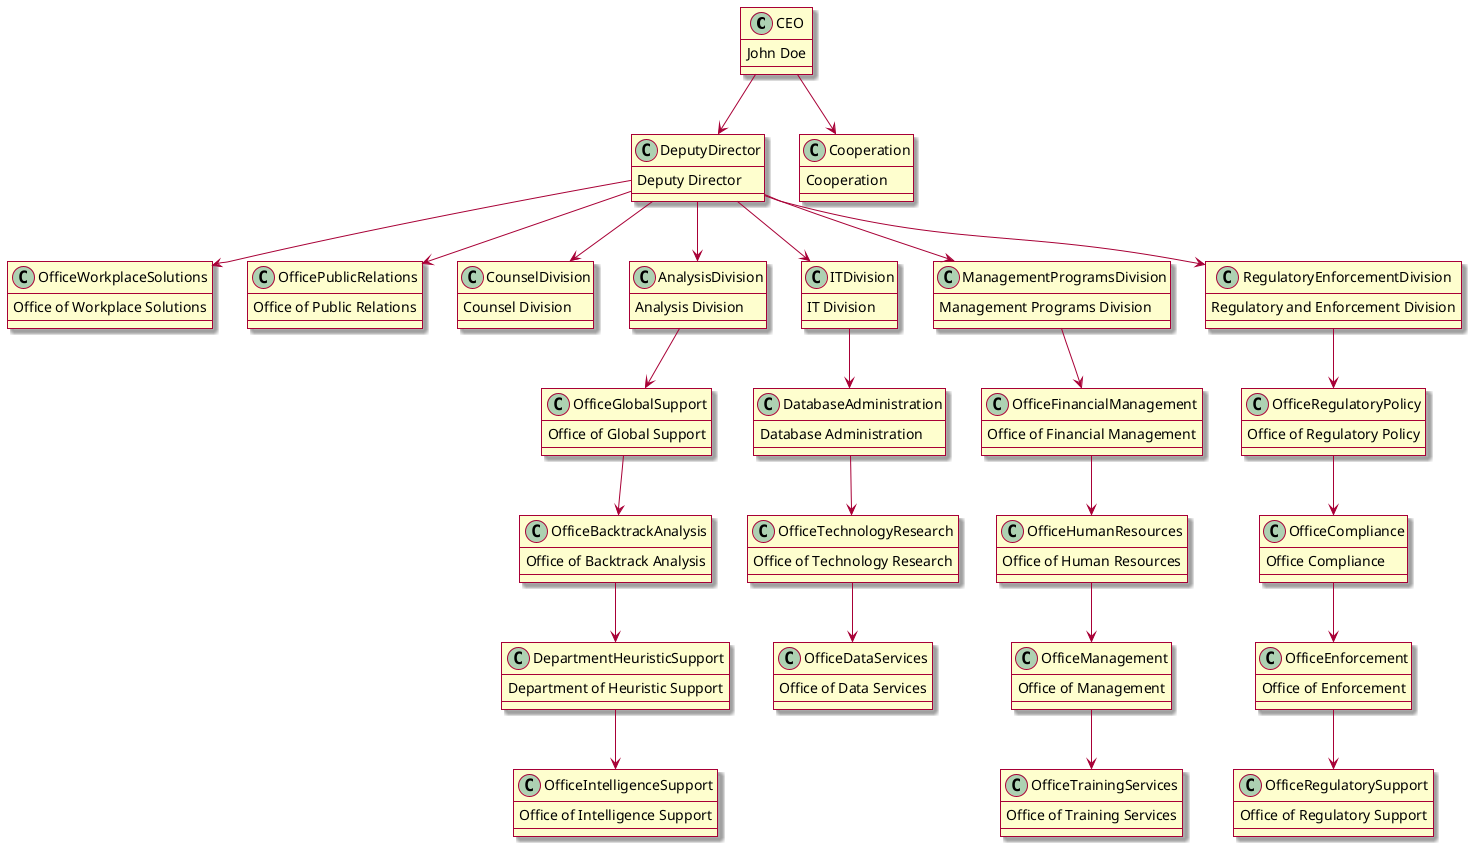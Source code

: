 @startuml
skin rose

' Define the nodes
CEO : John Doe
DeputyDirector : Deputy Director
OfficeWorkplaceSolutions : Office of Workplace Solutions
OfficePublicRelations : Office of Public Relations
CounselDivision : Counsel Division
Cooperation : Cooperation
AnalysisDivision : Analysis Division
OfficeGlobalSupport : Office of Global Support
OfficeBacktrackAnalysis : Office of Backtrack Analysis
DepartmentHeuristicSupport : Department of Heuristic Support
OfficeIntelligenceSupport : Office of Intelligence Support
ITDivision : IT Division
DatabaseAdministration : Database Administration
OfficeTechnologyResearch : Office of Technology Research
OfficeDataServices : Office of Data Services
ManagementProgramsDivision : Management Programs Division
OfficeFinancialManagement : Office of Financial Management
OfficeHumanResources : Office of Human Resources
OfficeManagement : Office of Management
OfficeTrainingServices : Office of Training Services
RegulatoryEnforcementDivision : Regulatory and Enforcement Division
OfficeRegulatoryPolicy : Office of Regulatory Policy
OfficeCompliance : Office Compliance
OfficeEnforcement : Office of Enforcement
OfficeRegulatorySupport : Office of Regulatory Support

' Define the relationships
CEO --> DeputyDirector
DeputyDirector --> OfficePublicRelations
DeputyDirector --> OfficeWorkplaceSolutions
DeputyDirector --> CounselDivision
CEO --> Cooperation
DeputyDirector --> AnalysisDivision
DeputyDirector --> RegulatoryEnforcementDivision
AnalysisDivision --> OfficeGlobalSupport
OfficeGlobalSupport --> OfficeBacktrackAnalysis
OfficeBacktrackAnalysis --> DepartmentHeuristicSupport
DepartmentHeuristicSupport --> OfficeIntelligenceSupport
ITDivision --> DatabaseAdministration
DatabaseAdministration --> OfficeTechnologyResearch
OfficeTechnologyResearch --> OfficeDataServices
ManagementProgramsDivision --> OfficeFinancialManagement
OfficeFinancialManagement --> OfficeHumanResources
OfficeHumanResources --> OfficeManagement
OfficeManagement --> OfficeTrainingServices
RegulatoryEnforcementDivision --> OfficeRegulatoryPolicy
OfficeRegulatoryPolicy --> OfficeCompliance
OfficeCompliance --> OfficeEnforcement
OfficeEnforcement --> OfficeRegulatorySupport
DeputyDirector --> ITDivision
DeputyDirector --> ManagementProgramsDivision

@enduml